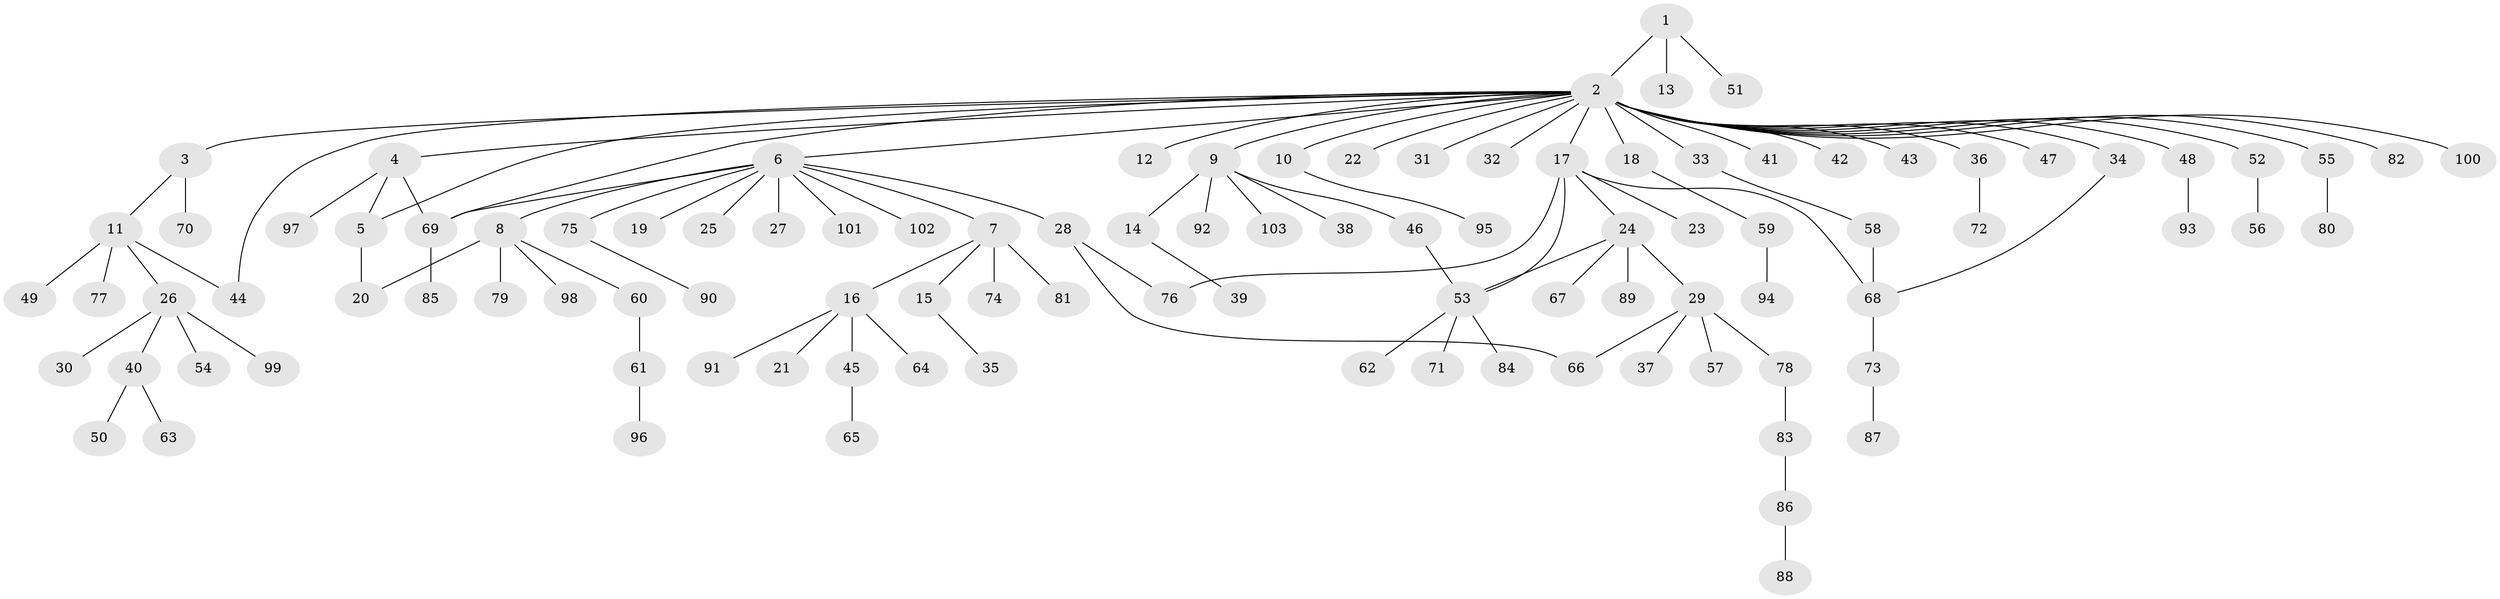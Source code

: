 // coarse degree distribution, {1: 0.4523809523809524, 14: 0.023809523809523808, 2: 0.19047619047619047, 3: 0.16666666666666666, 6: 0.023809523809523808, 7: 0.023809523809523808, 4: 0.09523809523809523, 5: 0.023809523809523808}
// Generated by graph-tools (version 1.1) at 2025/50/03/04/25 22:50:26]
// undirected, 103 vertices, 113 edges
graph export_dot {
  node [color=gray90,style=filled];
  1;
  2;
  3;
  4;
  5;
  6;
  7;
  8;
  9;
  10;
  11;
  12;
  13;
  14;
  15;
  16;
  17;
  18;
  19;
  20;
  21;
  22;
  23;
  24;
  25;
  26;
  27;
  28;
  29;
  30;
  31;
  32;
  33;
  34;
  35;
  36;
  37;
  38;
  39;
  40;
  41;
  42;
  43;
  44;
  45;
  46;
  47;
  48;
  49;
  50;
  51;
  52;
  53;
  54;
  55;
  56;
  57;
  58;
  59;
  60;
  61;
  62;
  63;
  64;
  65;
  66;
  67;
  68;
  69;
  70;
  71;
  72;
  73;
  74;
  75;
  76;
  77;
  78;
  79;
  80;
  81;
  82;
  83;
  84;
  85;
  86;
  87;
  88;
  89;
  90;
  91;
  92;
  93;
  94;
  95;
  96;
  97;
  98;
  99;
  100;
  101;
  102;
  103;
  1 -- 2;
  1 -- 13;
  1 -- 51;
  2 -- 3;
  2 -- 4;
  2 -- 5;
  2 -- 6;
  2 -- 9;
  2 -- 10;
  2 -- 12;
  2 -- 17;
  2 -- 18;
  2 -- 22;
  2 -- 31;
  2 -- 32;
  2 -- 33;
  2 -- 34;
  2 -- 36;
  2 -- 41;
  2 -- 42;
  2 -- 43;
  2 -- 44;
  2 -- 47;
  2 -- 48;
  2 -- 52;
  2 -- 55;
  2 -- 69;
  2 -- 82;
  2 -- 100;
  3 -- 11;
  3 -- 70;
  4 -- 5;
  4 -- 69;
  4 -- 97;
  5 -- 20;
  6 -- 7;
  6 -- 8;
  6 -- 19;
  6 -- 25;
  6 -- 27;
  6 -- 28;
  6 -- 69;
  6 -- 75;
  6 -- 101;
  6 -- 102;
  7 -- 15;
  7 -- 16;
  7 -- 74;
  7 -- 81;
  8 -- 20;
  8 -- 60;
  8 -- 79;
  8 -- 98;
  9 -- 14;
  9 -- 38;
  9 -- 46;
  9 -- 92;
  9 -- 103;
  10 -- 95;
  11 -- 26;
  11 -- 44;
  11 -- 49;
  11 -- 77;
  14 -- 39;
  15 -- 35;
  16 -- 21;
  16 -- 45;
  16 -- 64;
  16 -- 91;
  17 -- 23;
  17 -- 24;
  17 -- 53;
  17 -- 68;
  17 -- 76;
  18 -- 59;
  24 -- 29;
  24 -- 53;
  24 -- 67;
  24 -- 89;
  26 -- 30;
  26 -- 40;
  26 -- 54;
  26 -- 99;
  28 -- 66;
  28 -- 76;
  29 -- 37;
  29 -- 57;
  29 -- 66;
  29 -- 78;
  33 -- 58;
  34 -- 68;
  36 -- 72;
  40 -- 50;
  40 -- 63;
  45 -- 65;
  46 -- 53;
  48 -- 93;
  52 -- 56;
  53 -- 62;
  53 -- 71;
  53 -- 84;
  55 -- 80;
  58 -- 68;
  59 -- 94;
  60 -- 61;
  61 -- 96;
  68 -- 73;
  69 -- 85;
  73 -- 87;
  75 -- 90;
  78 -- 83;
  83 -- 86;
  86 -- 88;
}
